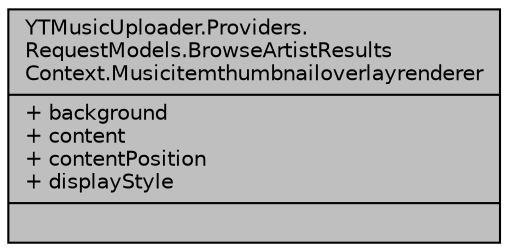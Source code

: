 digraph "YTMusicUploader.Providers.RequestModels.BrowseArtistResultsContext.Musicitemthumbnailoverlayrenderer"
{
 // LATEX_PDF_SIZE
  edge [fontname="Helvetica",fontsize="10",labelfontname="Helvetica",labelfontsize="10"];
  node [fontname="Helvetica",fontsize="10",shape=record];
  Node1 [label="{YTMusicUploader.Providers.\lRequestModels.BrowseArtistResults\lContext.Musicitemthumbnailoverlayrenderer\n|+ background\l+ content\l+ contentPosition\l+ displayStyle\l|}",height=0.2,width=0.4,color="black", fillcolor="grey75", style="filled", fontcolor="black",tooltip=" "];
}
